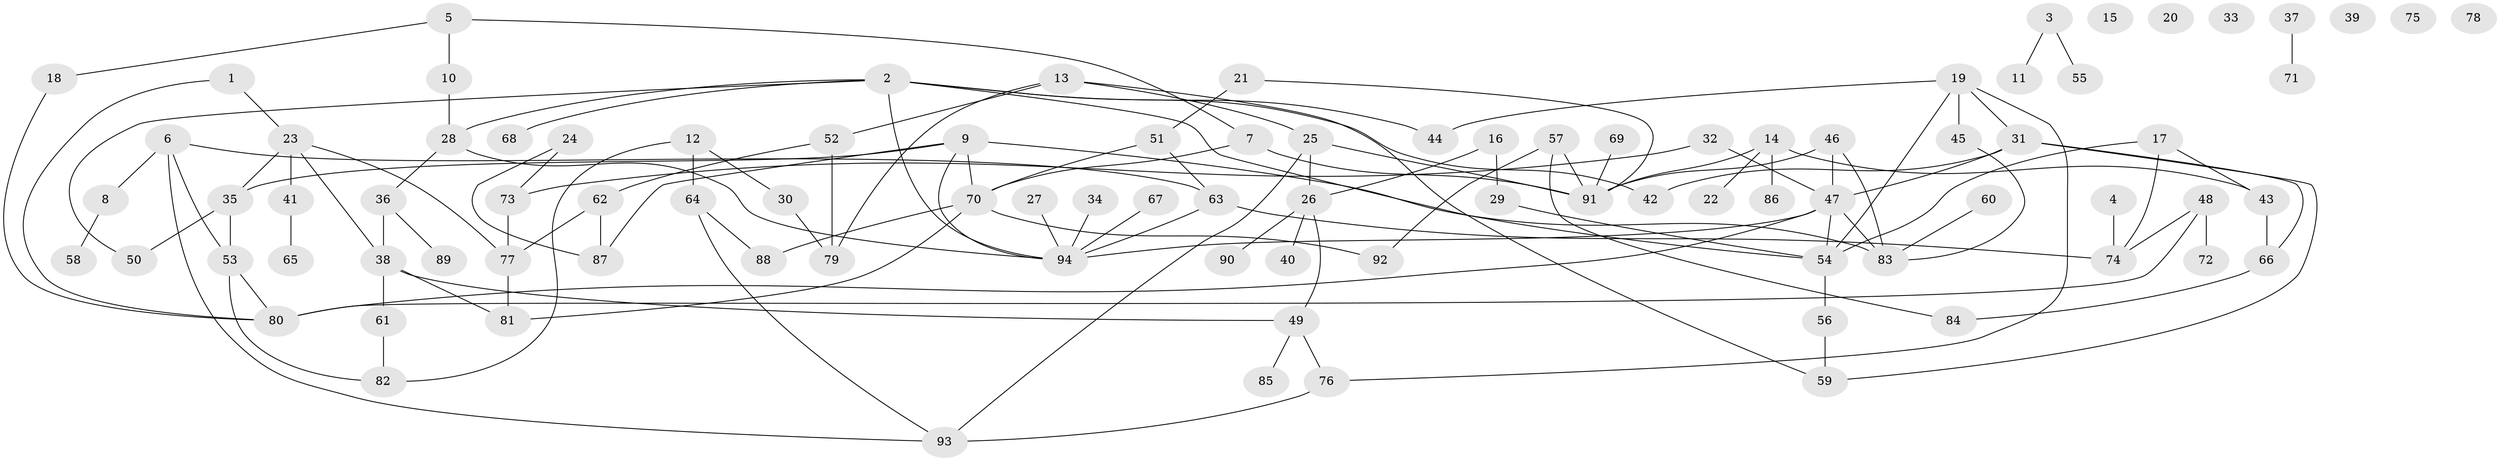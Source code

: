 // Generated by graph-tools (version 1.1) at 2025/12/03/09/25 04:12:52]
// undirected, 94 vertices, 127 edges
graph export_dot {
graph [start="1"]
  node [color=gray90,style=filled];
  1;
  2;
  3;
  4;
  5;
  6;
  7;
  8;
  9;
  10;
  11;
  12;
  13;
  14;
  15;
  16;
  17;
  18;
  19;
  20;
  21;
  22;
  23;
  24;
  25;
  26;
  27;
  28;
  29;
  30;
  31;
  32;
  33;
  34;
  35;
  36;
  37;
  38;
  39;
  40;
  41;
  42;
  43;
  44;
  45;
  46;
  47;
  48;
  49;
  50;
  51;
  52;
  53;
  54;
  55;
  56;
  57;
  58;
  59;
  60;
  61;
  62;
  63;
  64;
  65;
  66;
  67;
  68;
  69;
  70;
  71;
  72;
  73;
  74;
  75;
  76;
  77;
  78;
  79;
  80;
  81;
  82;
  83;
  84;
  85;
  86;
  87;
  88;
  89;
  90;
  91;
  92;
  93;
  94;
  1 -- 23;
  1 -- 80;
  2 -- 28;
  2 -- 42;
  2 -- 44;
  2 -- 50;
  2 -- 54;
  2 -- 68;
  2 -- 94;
  3 -- 11;
  3 -- 55;
  4 -- 74;
  5 -- 7;
  5 -- 10;
  5 -- 18;
  6 -- 8;
  6 -- 53;
  6 -- 63;
  6 -- 93;
  7 -- 70;
  7 -- 91;
  8 -- 58;
  9 -- 35;
  9 -- 70;
  9 -- 83;
  9 -- 87;
  9 -- 94;
  10 -- 28;
  12 -- 30;
  12 -- 64;
  12 -- 82;
  13 -- 25;
  13 -- 52;
  13 -- 59;
  13 -- 79;
  14 -- 22;
  14 -- 43;
  14 -- 86;
  14 -- 91;
  16 -- 26;
  16 -- 29;
  17 -- 43;
  17 -- 54;
  17 -- 74;
  18 -- 80;
  19 -- 31;
  19 -- 44;
  19 -- 45;
  19 -- 54;
  19 -- 76;
  21 -- 51;
  21 -- 91;
  23 -- 35;
  23 -- 38;
  23 -- 41;
  23 -- 77;
  24 -- 73;
  24 -- 87;
  25 -- 26;
  25 -- 91;
  25 -- 93;
  26 -- 40;
  26 -- 49;
  26 -- 90;
  27 -- 94;
  28 -- 36;
  28 -- 94;
  29 -- 54;
  30 -- 79;
  31 -- 42;
  31 -- 47;
  31 -- 59;
  31 -- 66;
  32 -- 47;
  32 -- 73;
  34 -- 94;
  35 -- 50;
  35 -- 53;
  36 -- 38;
  36 -- 89;
  37 -- 71;
  38 -- 49;
  38 -- 61;
  38 -- 81;
  41 -- 65;
  43 -- 66;
  45 -- 83;
  46 -- 47;
  46 -- 83;
  46 -- 91;
  47 -- 54;
  47 -- 80;
  47 -- 83;
  47 -- 94;
  48 -- 72;
  48 -- 74;
  48 -- 80;
  49 -- 76;
  49 -- 85;
  51 -- 63;
  51 -- 70;
  52 -- 62;
  52 -- 79;
  53 -- 80;
  53 -- 82;
  54 -- 56;
  56 -- 59;
  57 -- 84;
  57 -- 91;
  57 -- 92;
  60 -- 83;
  61 -- 82;
  62 -- 77;
  62 -- 87;
  63 -- 74;
  63 -- 94;
  64 -- 88;
  64 -- 93;
  66 -- 84;
  67 -- 94;
  69 -- 91;
  70 -- 81;
  70 -- 88;
  70 -- 92;
  73 -- 77;
  76 -- 93;
  77 -- 81;
}
